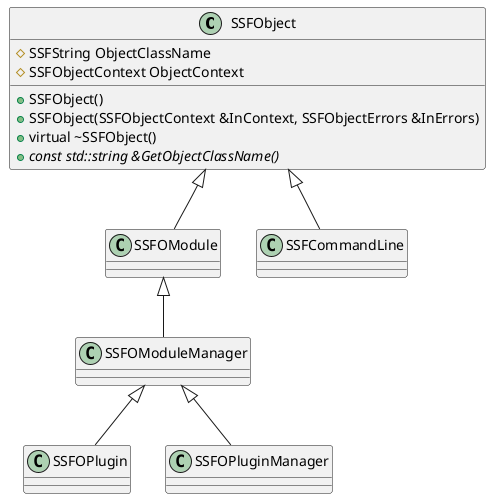 ﻿@startuml SkywalkerServerFramework

class SSFObject
{
    +SSFObject()
    +SSFObject(SSFObjectContext &InContext, SSFObjectErrors &InErrors)
    +virtual ~SSFObject()

    #SSFString ObjectClassName
    #SSFObjectContext ObjectContext

    +{abstract} const std::string &GetObjectClassName()
}

class SSFOModule
{

}

class SSFOModuleManager
{

}

class SSFOPlugin
{

}

class SSFOPluginManager
{

}

class SSFCommandLine
{

}

'继承自 SSFObject
SSFObject <|-- SSFOModule
SSFObject <|-- SSFCommandLine

'继承自 SSFOModule
SSFOModule <|-- SSFOModuleManager

'继承自 SSFOModuleManager
SSFOModuleManager <|-- SSFOPlugin
SSFOModuleManager <|-- SSFOPluginManager

@enduml
